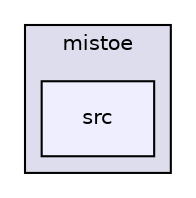 digraph "src" {
  compound=true
  node [ fontsize="10", fontname="Helvetica"];
  edge [ labelfontsize="10", labelfontname="Helvetica"];
  subgraph clusterdir_0d6287672b898cdb95c04009e272f72c {
    graph [ bgcolor="#ddddee", pencolor="black", label="mistoe" fontname="Helvetica", fontsize="10", URL="dir_0d6287672b898cdb95c04009e272f72c.html"]
  dir_b13b5bfd2fd3c7f929499a40974ba869 [shape=box, label="src", style="filled", fillcolor="#eeeeff", pencolor="black", URL="dir_b13b5bfd2fd3c7f929499a40974ba869.html"];
  }
}
